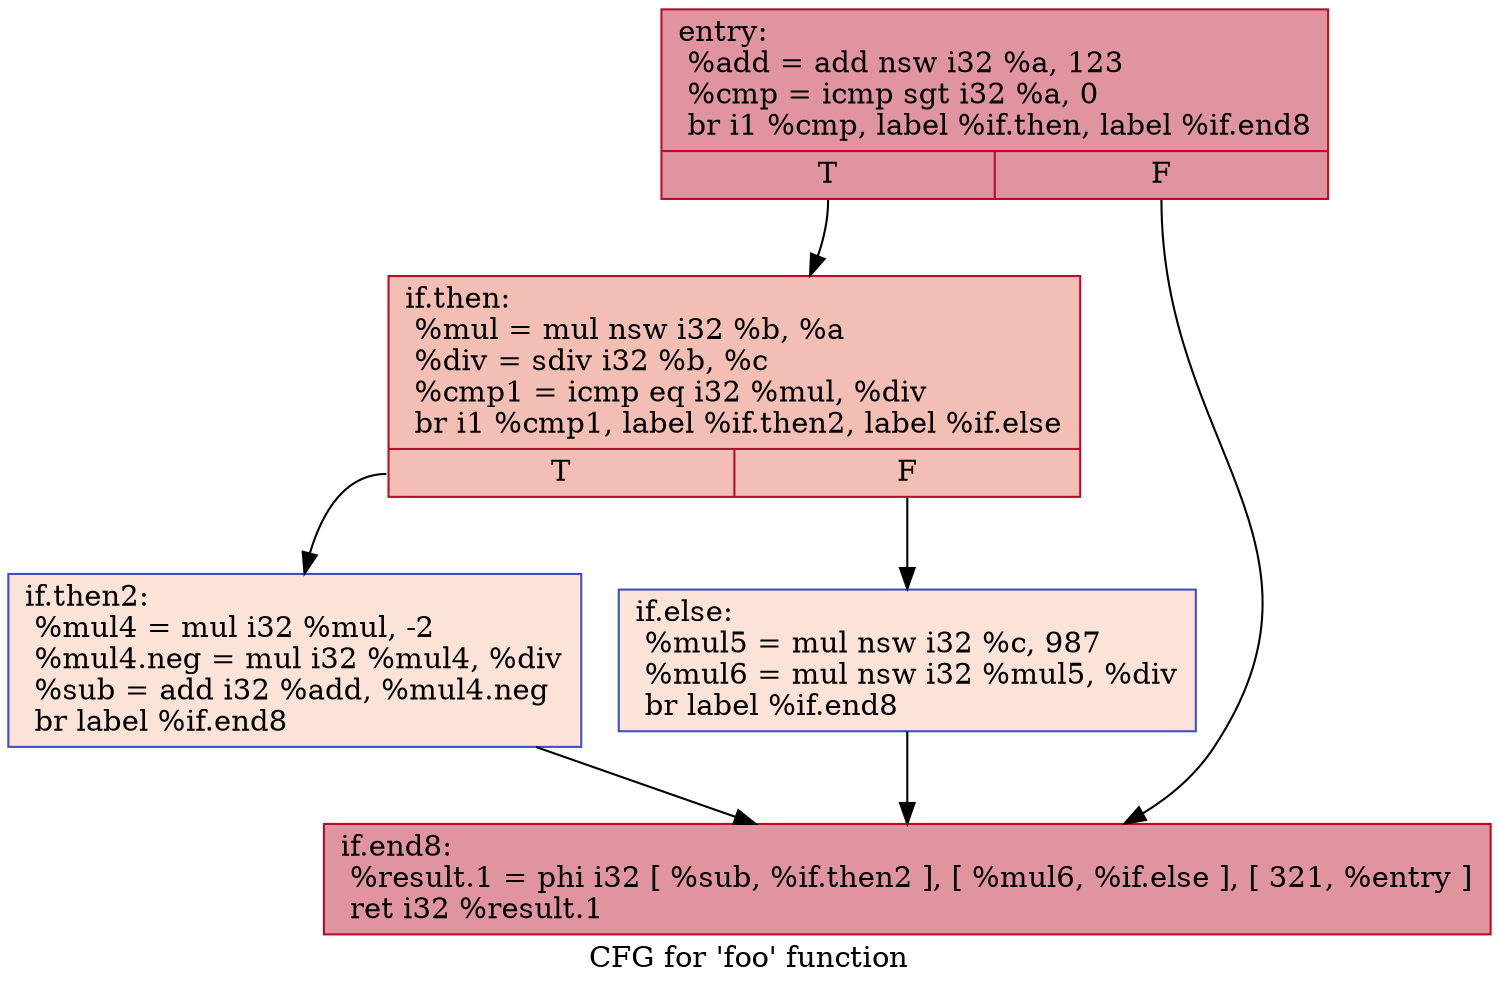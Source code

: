 digraph "CFG for 'foo' function" {
	label="CFG for 'foo' function";

	Node0x1ebf2f0 [shape=record,color="#b70d28ff", style=filled, fillcolor="#b70d2870",label="{entry:\l  %add = add nsw i32 %a, 123\l  %cmp = icmp sgt i32 %a, 0\l  br i1 %cmp, label %if.then, label %if.end8\l|{<s0>T|<s1>F}}"];
	Node0x1ebf2f0:s0 -> Node0x1ebf250;
	Node0x1ebf2f0:s1 -> Node0x1ebf1b0;
	Node0x1ebf250 [shape=record,color="#b70d28ff", style=filled, fillcolor="#e36c5570",label="{if.then:                                          \l  %mul = mul nsw i32 %b, %a\l  %div = sdiv i32 %b, %c\l  %cmp1 = icmp eq i32 %mul, %div\l  br i1 %cmp1, label %if.then2, label %if.else\l|{<s0>T|<s1>F}}"];
	Node0x1ebf250:s0 -> Node0x1ec15d0;
	Node0x1ebf250:s1 -> Node0x1ec1650;
	Node0x1ec15d0 [shape=record,color="#3d50c3ff", style=filled, fillcolor="#f6bfa670",label="{if.then2:                                         \l  %mul4 = mul i32 %mul, -2\l  %mul4.neg = mul i32 %mul4, %div\l  %sub = add i32 %add, %mul4.neg\l  br label %if.end8\l}"];
	Node0x1ec15d0 -> Node0x1ebf1b0;
	Node0x1ec1650 [shape=record,color="#3d50c3ff", style=filled, fillcolor="#f6bfa670",label="{if.else:                                          \l  %mul5 = mul nsw i32 %c, 987\l  %mul6 = mul nsw i32 %mul5, %div\l  br label %if.end8\l}"];
	Node0x1ec1650 -> Node0x1ebf1b0;
	Node0x1ebf1b0 [shape=record,color="#b70d28ff", style=filled, fillcolor="#b70d2870",label="{if.end8:                                          \l  %result.1 = phi i32 [ %sub, %if.then2 ], [ %mul6, %if.else ], [ 321, %entry ]\l  ret i32 %result.1\l}"];
}
